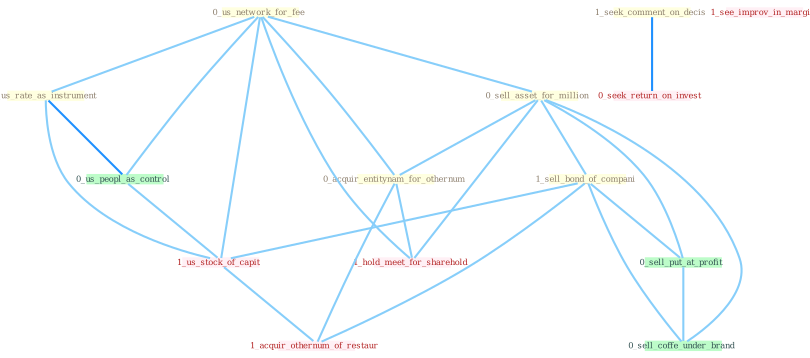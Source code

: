 Graph G{ 
    node
    [shape=polygon,style=filled,width=.5,height=.06,color="#BDFCC9",fixedsize=true,fontsize=4,
    fontcolor="#2f4f4f"];
    {node
    [color="#ffffe0", fontcolor="#8b7d6b"] "0_us_network_for_fee " "0_sell_asset_for_million " "0_us_rate_as_instrument " "1_seek_comment_on_decis " "1_sell_bond_of_compani " "0_acquir_entitynam_for_othernum "}
{node [color="#fff0f5", fontcolor="#b22222"] "0_seek_return_on_invest " "1_us_stock_of_capit " "1_see_improv_in_margin " "1_hold_meet_for_sharehold " "1_acquir_othernum_of_restaur "}
edge [color="#B0E2FF"];

	"0_us_network_for_fee " -- "0_sell_asset_for_million " [w="1", color="#87cefa" ];
	"0_us_network_for_fee " -- "0_us_rate_as_instrument " [w="1", color="#87cefa" ];
	"0_us_network_for_fee " -- "0_acquir_entitynam_for_othernum " [w="1", color="#87cefa" ];
	"0_us_network_for_fee " -- "0_us_peopl_as_control " [w="1", color="#87cefa" ];
	"0_us_network_for_fee " -- "1_us_stock_of_capit " [w="1", color="#87cefa" ];
	"0_us_network_for_fee " -- "1_hold_meet_for_sharehold " [w="1", color="#87cefa" ];
	"0_sell_asset_for_million " -- "1_sell_bond_of_compani " [w="1", color="#87cefa" ];
	"0_sell_asset_for_million " -- "0_acquir_entitynam_for_othernum " [w="1", color="#87cefa" ];
	"0_sell_asset_for_million " -- "0_sell_put_at_profit " [w="1", color="#87cefa" ];
	"0_sell_asset_for_million " -- "0_sell_coffe_under_brand " [w="1", color="#87cefa" ];
	"0_sell_asset_for_million " -- "1_hold_meet_for_sharehold " [w="1", color="#87cefa" ];
	"0_us_rate_as_instrument " -- "0_us_peopl_as_control " [w="2", color="#1e90ff" , len=0.8];
	"0_us_rate_as_instrument " -- "1_us_stock_of_capit " [w="1", color="#87cefa" ];
	"1_seek_comment_on_decis " -- "0_seek_return_on_invest " [w="2", color="#1e90ff" , len=0.8];
	"1_sell_bond_of_compani " -- "0_sell_put_at_profit " [w="1", color="#87cefa" ];
	"1_sell_bond_of_compani " -- "1_us_stock_of_capit " [w="1", color="#87cefa" ];
	"1_sell_bond_of_compani " -- "0_sell_coffe_under_brand " [w="1", color="#87cefa" ];
	"1_sell_bond_of_compani " -- "1_acquir_othernum_of_restaur " [w="1", color="#87cefa" ];
	"0_acquir_entitynam_for_othernum " -- "1_hold_meet_for_sharehold " [w="1", color="#87cefa" ];
	"0_acquir_entitynam_for_othernum " -- "1_acquir_othernum_of_restaur " [w="1", color="#87cefa" ];
	"0_us_peopl_as_control " -- "1_us_stock_of_capit " [w="1", color="#87cefa" ];
	"0_sell_put_at_profit " -- "0_sell_coffe_under_brand " [w="1", color="#87cefa" ];
	"1_us_stock_of_capit " -- "1_acquir_othernum_of_restaur " [w="1", color="#87cefa" ];
}